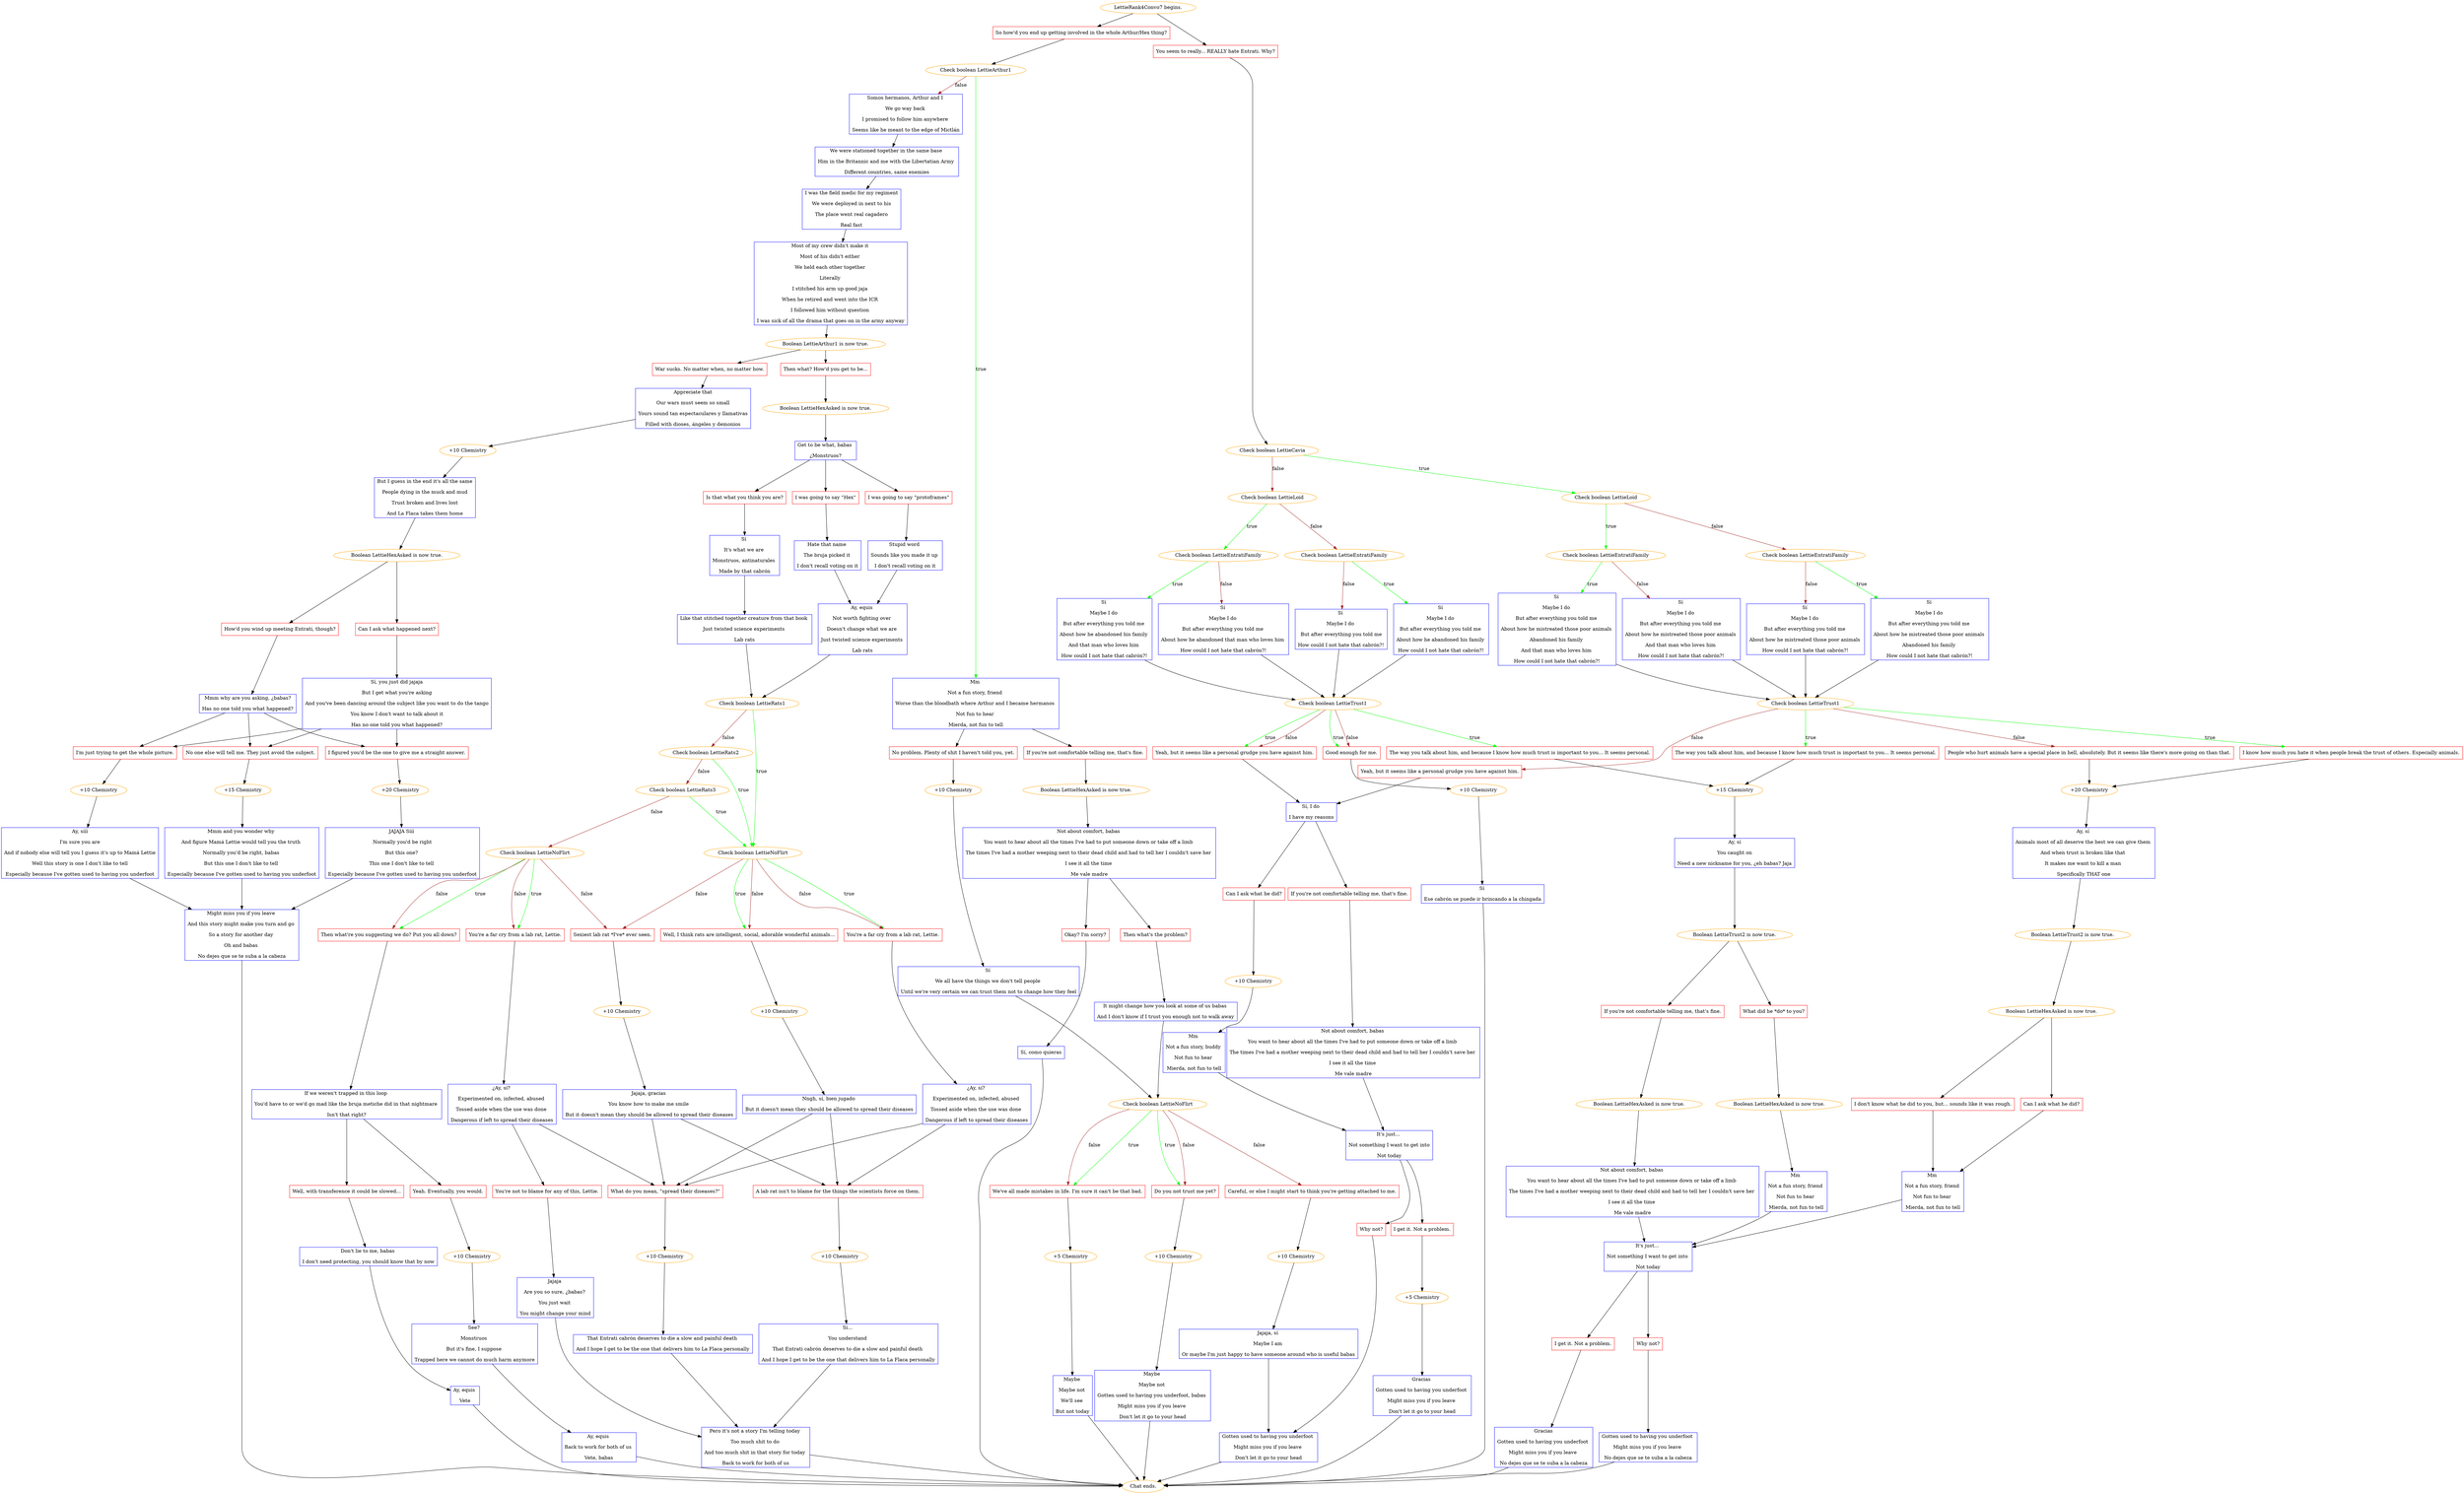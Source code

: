 digraph {
	"LettieRank4Convo7 begins." [color=orange];
		"LettieRank4Convo7 begins." -> 1304;
		"LettieRank4Convo7 begins." -> 1308;
	1304 [label="So how'd you end up getting involved in the whole Arthur/Hex thing?",shape=box,color=red];
		1304 -> 1306;
	1308 [label="You seem to really... REALLY hate Entrati. Why?",shape=box,color=red];
		1308 -> 1309;
	1306 [label="Check boolean LettieArthur1",color=orange];
		1306 -> 1305 [label=true,color=green];
		1306 -> 1307 [label=false,color=brown];
	1309 [label="Check boolean LettieCavia",color=orange];
		1309 -> 1310 [label=true,color=green];
		1309 -> 1311 [label=false,color=brown];
	1305 [label="Mm 
Not a fun story, friend 
Worse than the bloodbath where Arthur and I became hermanos 
Not fun to hear 
Mierda, not fun to tell",shape=box,color=blue];
		1305 -> 1326;
		1305 -> 1327;
	1307 [label="Somos hermanos, Arthur and I 
We go way back 
I promised to follow him anywhere 
Seems like he meant to the edge of Mictlán",shape=box,color=blue];
		1307 -> 1332;
	1310 [label="Check boolean LettieLoid",color=orange];
		1310 -> 1312 [label=true,color=green];
		1310 -> 1313 [label=false,color=brown];
	1311 [label="Check boolean LettieLoid",color=orange];
		1311 -> 1314 [label=true,color=green];
		1311 -> 1315 [label=false,color=brown];
	1326 [label="If you're not comfortable telling me, that's fine.",shape=box,color=red];
		1326 -> 1328;
	1327 [label="No problem. Plenty of shit I haven't told you, yet.",shape=box,color=red];
		1327 -> 1331;
	1332 [label="We were stationed together in the same base 
Him in the Britannic and me with the Libertatian Army 
Different countries, same enemies",shape=box,color=blue];
		1332 -> 1333;
	1312 [label="Check boolean LettieEntratiFamily",color=orange];
		1312 -> 1316 [label=true,color=green];
		1312 -> 1317 [label=false,color=brown];
	1313 [label="Check boolean LettieEntratiFamily",color=orange];
		1313 -> 1318 [label=true,color=green];
		1313 -> 1319 [label=false,color=brown];
	1314 [label="Check boolean LettieEntratiFamily",color=orange];
		1314 -> 1321 [label=true,color=green];
		1314 -> 1322 [label=false,color=brown];
	1315 [label="Check boolean LettieEntratiFamily",color=orange];
		1315 -> 1323 [label=true,color=green];
		1315 -> 1324 [label=false,color=brown];
	1328 [label="Boolean LettieHexAsked is now true.",color=orange];
		1328 -> 1329;
	1331 [label="+10 Chemistry",color=orange];
		1331 -> 1330;
	1333 [label="I was the field medic for my regiment
We were deployed in next to his
The place went real cagadero
Real fast",shape=box,color=blue];
		1333 -> 1334;
	1316 [label="Sí 
Maybe I do 
But after everything you told me 
About how he mistreated those poor animals 
Abandoned his family 
And that man who loves him 
How could I not hate that cabrón?!",shape=box,color=blue];
		1316 -> 1320;
	1317 [label="Sí 
Maybe I do 
But after everything you told me 
About how he mistreated those poor animals 
And that man who loves him 
How could I not hate that cabrón?!",shape=box,color=blue];
		1317 -> 1320;
	1318 [label="Sí 
Maybe I do 
But after everything you told me 
About how he mistreated those poor animals 
Abandoned his family 
How could I not hate that cabrón?!",shape=box,color=blue];
		1318 -> 1320;
	1319 [label="Sí 
Maybe I do 
But after everything you told me 
About how he mistreated those poor animals 
How could I not hate that cabrón?!",shape=box,color=blue];
		1319 -> 1320;
	1321 [label="Sí 
Maybe I do 
But after everything you told me 
About how he abandoned his family 
And that man who loves him 
How could I not hate that cabrón?!",shape=box,color=blue];
		1321 -> 1325;
	1322 [label="Sí 
Maybe I do 
But after everything you told me 
About how he abandoned that man who loves him 
How could I not hate that cabrón?!",shape=box,color=blue];
		1322 -> 1325;
	1323 [label="Sí 
Maybe I do 
But after everything you told me 
About how he abandoned his family 
How could I not hate that cabrón?!",shape=box,color=blue];
		1323 -> 1325;
	1324 [label="Sí 
Maybe I do 
But after everything you told me
How could I not hate that cabrón?!",shape=box,color=blue];
		1324 -> 1325;
	1329 [label="Not about comfort, babas 
You want to hear about all the times I've had to put someone down or take off a limb 
The times I've had a mother weeping next to their dead child and had to tell her I couldn't save her 
I see it all the time 
Me vale madre",shape=box,color=blue];
		1329 -> 1336;
		1329 -> j1392113892;
	1330 [label="Sí 
We all have the things we don't tell people 
Until we're very certain we can trust them not to change how they feel",shape=box,color=blue];
		1330 -> 1340;
	1334 [label="Most of my crew didn't make it 
Most of his didn't either 
We held each other together 
Literally 
I stitched his arm up good jaja 
When he retired and went into the ICR 
I followed him without question 
I was sick of all the drama that goes on in the army anyway",shape=box,color=blue];
		1334 -> 1341;
	1320 [label="Check boolean LettieTrust1",color=orange];
		1320 -> 1342 [label=true,color=green];
		1320 -> 1343 [label=true,color=green];
		1320 -> 1344 [label=false,color=brown];
		1320 -> 1345 [label=false,color=brown];
	1325 [label="Check boolean LettieTrust1",color=orange];
		1325 -> 1346 [label=true,color=green];
		1325 -> 1347 [label=true,color=green];
		1325 -> j2382576337 [label=true,color=green];
		1325 -> 1347 [label=false,color=brown];
		1325 -> j2382576337 [label=false,color=brown];
	1336 [label="Then what's the problem?",shape=box,color=red];
		1336 -> 1339;
	j1392113892 [label="Okay? I'm sorry?",shape=box,color=red];
		j1392113892 -> j2884352241;
	1340 [label="Check boolean LettieNoFlirt",color=orange];
		1340 -> j3854745701 [label=true,color=green];
		1340 -> j3877880652 [label=true,color=green];
		1340 -> j3854745701 [label=false,color=brown];
		1340 -> j3877880652 [label=false,color=brown];
		1340 -> j991658793 [label=false,color=brown];
	1341 [label="Boolean LettieArthur1 is now true.",color=orange];
		1341 -> 1389;
		1341 -> 1390;
	1342 [label="The way you talk about him, and because I know how much trust is important to you... It seems personal.",shape=box,color=red];
		1342 -> 1359;
	1343 [label="I know how much you hate it when people break the trust of others. Especially animals.",shape=box,color=red];
		1343 -> 1360;
	1344 [label="People who hurt animals have a special place in hell, absolutely. But it seems like there's more going on than that.",shape=box,color=red];
		1344 -> 1360;
	1345 [label="Yeah, but it seems like a personal grudge you have against him.",shape=box,color=red];
		1345 -> 1354;
	1346 [label="The way you talk about him, and because I know how much trust is important to you... It seems personal.",shape=box,color=red];
		1346 -> 1359;
	1347 [label="Yeah, but it seems like a personal grudge you have against him.",shape=box,color=red];
		1347 -> 1354;
	j2382576337 [label="Good enough for me.",shape=box,color=red];
		j2382576337 -> j3934167029;
	1339 [label="It might change how you look at some of us babas 
And I don't know if I trust you enough not to walk away",shape=box,color=blue];
		1339 -> 1340;
	j2884352241 [label="Sí, como quieras",shape=box,color=blue];
		j2884352241 -> "Chat ends.";
	j3854745701 [label="Do you not trust me yet?",shape=box,color=red];
		j3854745701 -> j3989578047;
	j3877880652 [label="We've all made mistakes in life. I'm sure it can't be that bad.",shape=box,color=red];
		j3877880652 -> j4226880971;
	j991658793 [label="Careful, or else I might start to think you're getting attached to me.",shape=box,color=red];
		j991658793 -> j1361858393;
	1389 [label="Then what? How'd you get to be...",shape=box,color=red];
		1389 -> 1391;
	1390 [label="War sucks. No matter when, no matter how.",shape=box,color=red];
		1390 -> 1394;
	1359 [label="+15 Chemistry",color=orange];
		1359 -> 1352;
	1360 [label="+20 Chemistry",color=orange];
		1360 -> 1353;
	1354 [label="Sí, I do 
I have my reasons",shape=box,color=blue];
		1354 -> 1357;
		1354 -> 1358;
	j3934167029 [label="+10 Chemistry",color=orange];
		j3934167029 -> j2545343613;
	"Chat ends." [color=orange];
	j3989578047 [label="+10 Chemistry",color=orange];
		j3989578047 -> j205957130;
	j4226880971 [label="+5 Chemistry",color=orange];
		j4226880971 -> j3096312898;
	j1361858393 [label="+10 Chemistry",color=orange];
		j1361858393 -> j3144973937;
	1391 [label="Boolean LettieHexAsked is now true.",color=orange];
		1391 -> 1392;
	1394 [label="Appreciate that
Our wars must seem so small
Yours sound tan espectaculares y llamativas
Filled with dioses, ángeles y demonios",shape=box,color=blue];
		1394 -> 1393;
	1352 [label="Ay, sí
You caught on
Need a new nickname for you, ¿eh babas? Jaja",shape=box,color=blue];
		1352 -> 1355;
	1353 [label="Ay, sí 
Animals most of all deserve the best we can give them 
And when trust is broken like that 
It makes me want to kill a man 
Specifically THAT one",shape=box,color=blue];
		1353 -> 1356;
	1357 [label="Can I ask what he did?",shape=box,color=red];
		1357 -> 1371;
	1358 [label="If you're not comfortable telling me, that's fine.",shape=box,color=red];
		1358 -> 1370;
	j2545343613 [label="Sí 
Ese cabrón se puede ir brincando a la chingada",shape=box,color=blue];
		j2545343613 -> "Chat ends.";
	j205957130 [label="Maybe 
Maybe not 
Gotten used to having you underfoot, babas 
Might miss you if you leave 
Don't let it go to your head",shape=box,color=blue];
		j205957130 -> "Chat ends.";
	j3096312898 [label="Maybe 
Maybe not 
We'll see 
But not today",shape=box,color=blue];
		j3096312898 -> "Chat ends.";
	j3144973937 [label="Jajaja, sí 
Maybe I am 
Or maybe I'm just happy to have someone around who is useful babas",shape=box,color=blue];
		j3144973937 -> j1479769695;
	1392 [label="Get to be what, babas 
¿Monstruos?",shape=box,color=blue];
		1392 -> 1396;
		1392 -> 1397;
		1392 -> 1398;
	1393 [label="+10 Chemistry",color=orange];
		1393 -> 1395;
	1355 [label="Boolean LettieTrust2 is now true.",color=orange];
		1355 -> 1361;
		1355 -> 1362;
	1356 [label="Boolean LettieTrust2 is now true.",color=orange];
		1356 -> 1363;
	1371 [label="+10 Chemistry",color=orange];
		1371 -> 1369;
	1370 [label="Not about comfort, babas 
You want to hear about all the times I've had to put someone down or take off a limb 
The times I've had a mother weeping next to their dead child and had to tell her I couldn't save her 
I see it all the time 
Me vale madre",shape=box,color=blue];
		1370 -> 1372;
	j1479769695 [label="Gotten used to having you underfoot 
Might miss you if you leave 
Don't let it go to your head",shape=box,color=blue];
		j1479769695 -> "Chat ends.";
	1396 [label="I was going to say \"Hex\"",shape=box,color=red];
		1396 -> 1399;
	1397 [label="I was going to say \"protoframes\"",shape=box,color=red];
		1397 -> 1400;
	1398 [label="Is that what you think you are?",shape=box,color=red];
		1398 -> 1401;
	1395 [label="But I guess in the end it's all the same
People dying in the muck and mud
Trust broken and lives lost
And La Flaca takes them home",shape=box,color=blue];
		1395 -> 1458;
	1361 [label="If you're not comfortable telling me, that's fine.",shape=box,color=red];
		1361 -> 1364;
	1362 [label="What did he *do* to you?",shape=box,color=red];
		1362 -> 1365;
	1363 [label="Boolean LettieHexAsked is now true.",color=orange];
		1363 -> 1366;
		1363 -> 1367;
	1369 [label="Mm 
Not a fun story, buddy 
Not fun to hear 
Mierda, not fun to tell",shape=box,color=blue];
		1369 -> 1372;
	1372 [label="It's just... 
Not something I want to get into
Not today",shape=box,color=blue];
		1372 -> j4025421707;
		1372 -> j343162421;
	1399 [label="Hate that name 
The bruja picked it 
I don't recall voting on it",shape=box,color=blue];
		1399 -> 1402;
	1400 [label="Stupid word 
Sounds like you made it up 
I don't recall voting on it",shape=box,color=blue];
		1400 -> 1402;
	1401 [label="Sí 
It's what we are 
Monstruos, antinaturales 
Made by that cabrón",shape=box,color=blue];
		1401 -> 1403;
	1458 [label="Boolean LettieHexAsked is now true.",color=orange];
		1458 -> 1460;
		1458 -> 1461;
	1364 [label="Boolean LettieHexAsked is now true.",color=orange];
		1364 -> 1375;
	1365 [label="Boolean LettieHexAsked is now true.",color=orange];
		1365 -> 1376;
	1366 [label="I don't know what he did to you, but... sounds like it was rough.",shape=box,color=red];
		1366 -> 1368;
	1367 [label="Can I ask what he did?",shape=box,color=red];
		1367 -> 1368;
	j4025421707 [label="Why not?",shape=box,color=red];
		j4025421707 -> j1479769695;
	j343162421 [label="I get it. Not a problem.",shape=box,color=red];
		j343162421 -> j63194486;
	1402 [label="Ay, equis 
Not worth fighting over 
Doesn't change what we are 
Just twisted science experiments 
Lab rats",shape=box,color=blue];
		1402 -> 1417;
	1403 [label="Like that stitched together creature from that book 
Just twisted science experiments 
Lab rats",shape=box,color=blue];
		1403 -> 1417;
	1460 [label="How'd you wind up meeting Entrati, though?",shape=box,color=red];
		1460 -> 1459;
	1461 [label="Can I ask what happened next?",shape=box,color=red];
		1461 -> 1462;
	1375 [label="Not about comfort, babas 
You want to hear about all the times I've had to put someone down or take off a limb 
The times I've had a mother weeping next to their dead child and had to tell her I couldn't save her 
I see it all the time 
Me vale madre",shape=box,color=blue];
		1375 -> 1377;
	1376 [label="Mm 
Not a fun story, friend 
Not fun to hear 
Mierda, not fun to tell",shape=box,color=blue];
		1376 -> 1377;
	1368 [label="Mm 
Not a fun story, friend 
Not fun to hear 
Mierda, not fun to tell",shape=box,color=blue];
		1368 -> 1377;
	j63194486 [label="+5 Chemistry",color=orange];
		j63194486 -> j860191297;
	1417 [label="Check boolean LettieRats1",color=orange];
		1417 -> 1420 [label=true,color=green];
		1417 -> 1418 [label=false,color=brown];
	1459 [label="Mmm why are you asking, ¿babas?
Has no one told you what happened?",shape=box,color=blue];
		1459 -> j1213450689;
		1459 -> j1919024470;
		1459 -> j2125020426;
	1462 [label="Sí, you just did jajaja
But I get what you're asking
And you've been dancing around the subject like you want to do the tango
You know I don't want to talk about it
Has no one told you what happened?",shape=box,color=blue];
		1462 -> j1213450689;
		1462 -> j1919024470;
		1462 -> j2125020426;
	1377 [label="It's just... 
Not something I want to get into 
Not today",shape=box,color=blue];
		1377 -> j2441010028;
		1377 -> j1282734677;
	j860191297 [label="Gracias 
Gotten used to having you underfoot 
Might miss you if you leave 
Don't let it go to your head",shape=box,color=blue];
		j860191297 -> "Chat ends.";
	1420 [label="Check boolean LettieNoFlirt",color=orange];
		1420 -> 1422 [label=true,color=green];
		1420 -> 1424 [label=true,color=green];
		1420 -> 1422 [label=false,color=brown];
		1420 -> 1424 [label=false,color=brown];
		1420 -> 1425 [label=false,color=brown];
	1418 [label="Check boolean LettieRats2",color=orange];
		1418 -> 1420 [label=true,color=green];
		1418 -> 1419 [label=false,color=brown];
	j1213450689 [label="I'm just trying to get the whole picture.",shape=box,color=red];
		j1213450689 -> j2254233339;
	j1919024470 [label="No one else will tell me. They just avoid the subject.",shape=box,color=red];
		j1919024470 -> j2713063559;
	j2125020426 [label="I figured you'd be the one to give me a straight answer.",shape=box,color=red];
		j2125020426 -> j4147866442;
	j2441010028 [label="Why not?",shape=box,color=red];
		j2441010028 -> j2795009975;
	j1282734677 [label="I get it. Not a problem.",shape=box,color=red];
		j1282734677 -> j355106435;
	1422 [label="You're a far cry from a lab rat, Lettie.",shape=box,color=red];
		1422 -> 1423;
	1424 [label="Well, I think rats are intelligent, social, adorable wonderful animals...",shape=box,color=red];
		1424 -> 1434;
	1425 [label="Sexiest lab rat *I've* ever seen.",shape=box,color=red];
		1425 -> 1435;
	1419 [label="Check boolean LettieRats3",color=orange];
		1419 -> 1420 [label=true,color=green];
		1419 -> 1421 [label=false,color=brown];
	j2254233339 [label="+10 Chemistry",color=orange];
		j2254233339 -> j1822646015;
	j2713063559 [label="+15 Chemistry",color=orange];
		j2713063559 -> j1497954087;
	j4147866442 [label="+20 Chemistry",color=orange];
		j4147866442 -> j1635020784;
	j2795009975 [label="Gotten used to having you underfoot 
Might miss you if you leave 
No dejes que se te suba a la cabeza",shape=box,color=blue];
		j2795009975 -> "Chat ends.";
	j355106435 [label="Gracias
Gotten used to having you underfoot 
Might miss you if you leave 
No dejes que se te suba a la cabeza",shape=box,color=blue];
		j355106435 -> "Chat ends.";
	1423 [label="¿Ay, sí? 
Experimented on, infected, abused 
Tossed aside when the use was done 
Dangerous if left to spread their diseases",shape=box,color=blue];
		1423 -> j2542076941;
		1423 -> j2706255141;
	1434 [label="+10 Chemistry",color=orange];
		1434 -> 1426;
	1435 [label="+10 Chemistry",color=orange];
		1435 -> 1427;
	1421 [label="Check boolean LettieNoFlirt",color=orange];
		1421 -> 1428 [label=true,color=green];
		1421 -> 1429 [label=true,color=green];
		1421 -> 1425 [label=false,color=brown];
		1421 -> 1428 [label=false,color=brown];
		1421 -> 1429 [label=false,color=brown];
	j1822646015 [label="Ay, sííí
I'm sure you are
And if nobody else will tell you I guess it's up to Mamá Lettie
Well this story is one I don't like to tell
Especially because I've gotten used to having you underfoot",shape=box,color=blue];
		j1822646015 -> j1269416356;
	j1497954087 [label="Mmm and you wonder why 
And figure Mamá Lettie would tell you the truth 
Normally you'd be right, babas 
But this one I don't like to tell 
Especially because I've gotten used to having you underfoot",shape=box,color=blue];
		j1497954087 -> j1269416356;
	j1635020784 [label="JAJAJA Sííí 
Normally you'd be right
But this one? 
This one I don't like to tell 
Especially because I've gotten used to having you underfoot",shape=box,color=blue];
		j1635020784 -> j1269416356;
	j2542076941 [label="What do you mean, \"spread their diseases?\"",shape=box,color=red];
		j2542076941 -> j1283188250;
	j2706255141 [label="A lab rat isn't to blame for the things the scientists force on them.",shape=box,color=red];
		j2706255141 -> j627344084;
	1426 [label="Nngh, sí, bien jugado 
But it doesn't mean they should be allowed to spread their diseases",shape=box,color=blue];
		1426 -> j2542076941;
		1426 -> j2706255141;
	1427 [label="Jajaja, gracias 
You know how to make me smile 
But it doesn't mean they should be allowed to spread their diseases",shape=box,color=blue];
		1427 -> j2542076941;
		1427 -> j2706255141;
	1428 [label="You're a far cry from a lab rat, Lettie.",shape=box,color=red];
		1428 -> 1430;
	1429 [label="Then what're you suggesting we do? Put you all down?",shape=box,color=red];
		1429 -> 1431;
	j1269416356 [label="Might miss you if you leave 
And this story might make you turn and go 
So a story for another day 
Oh and babas 
No dejes que se te suba a la cabeza",shape=box,color=blue];
		j1269416356 -> "Chat ends.";
	j1283188250 [label="+10 Chemistry",color=orange];
		j1283188250 -> j2367626460;
	j627344084 [label="+10 Chemistry",color=orange];
		j627344084 -> j3318146578;
	1430 [label="¿Ay, sí? 
Experimented on, infected, abused 
Tossed aside when the use was done 
Dangerous if left to spread their diseases",shape=box,color=blue];
		1430 -> j2542076941;
		1430 -> j3760189832;
	1431 [label="If we weren't trapped in this loop 
You'd have to or we'd go mad like the bruja metiche did in that nightmare 
Isn't that right?",shape=box,color=blue];
		1431 -> j303089073;
		1431 -> j2127070509;
	j2367626460 [label="That Entrati cabrón deserves to die a slow and painful death 
And I hope I get to be the one that delivers him to La Flaca personally",shape=box,color=blue];
		j2367626460 -> j1650713167;
	j3318146578 [label="Sí... 
You understand 
That Entrati cabrón deserves to die a slow and painful death 
And I hope I get to be the one that delivers him to La Flaca personally",shape=box,color=blue];
		j3318146578 -> j1650713167;
	j3760189832 [label="You're not to blame for any of this, Lettie.",shape=box,color=red];
		j3760189832 -> j4176430335;
	j303089073 [label="Yeah. Eventually, you would.",shape=box,color=red];
		j303089073 -> j4092679339;
	j2127070509 [label="Well, with transference it could be slowed...",shape=box,color=red];
		j2127070509 -> j2537051324;
	j1650713167 [label="Pero it's not a story I'm telling today 
Too much shit to do 
And too much shit in that story for today 
Back to work for both of us",shape=box,color=blue];
		j1650713167 -> "Chat ends.";
	j4176430335 [label="Jajaja 
Are you so sure, ¿babas? 
You just wait 
You might change your mind",shape=box,color=blue];
		j4176430335 -> j1650713167;
	j4092679339 [label="+10 Chemistry",color=orange];
		j4092679339 -> j2819533656;
	j2537051324 [label="Don't lie to me, babas 
I don't need protecting, you should know that by now",shape=box,color=blue];
		j2537051324 -> j3508021598;
	j2819533656 [label="See? 
Monstruos 
But it's fine, I suppose 
Trapped here we cannot do much harm anymore",shape=box,color=blue];
		j2819533656 -> j921633947;
	j3508021598 [label="Ay, equis 
Vete",shape=box,color=blue];
		j3508021598 -> "Chat ends.";
	j921633947 [label="Ay, equis 
Back to work for both of us 
Vete, babas",shape=box,color=blue];
		j921633947 -> "Chat ends.";
}